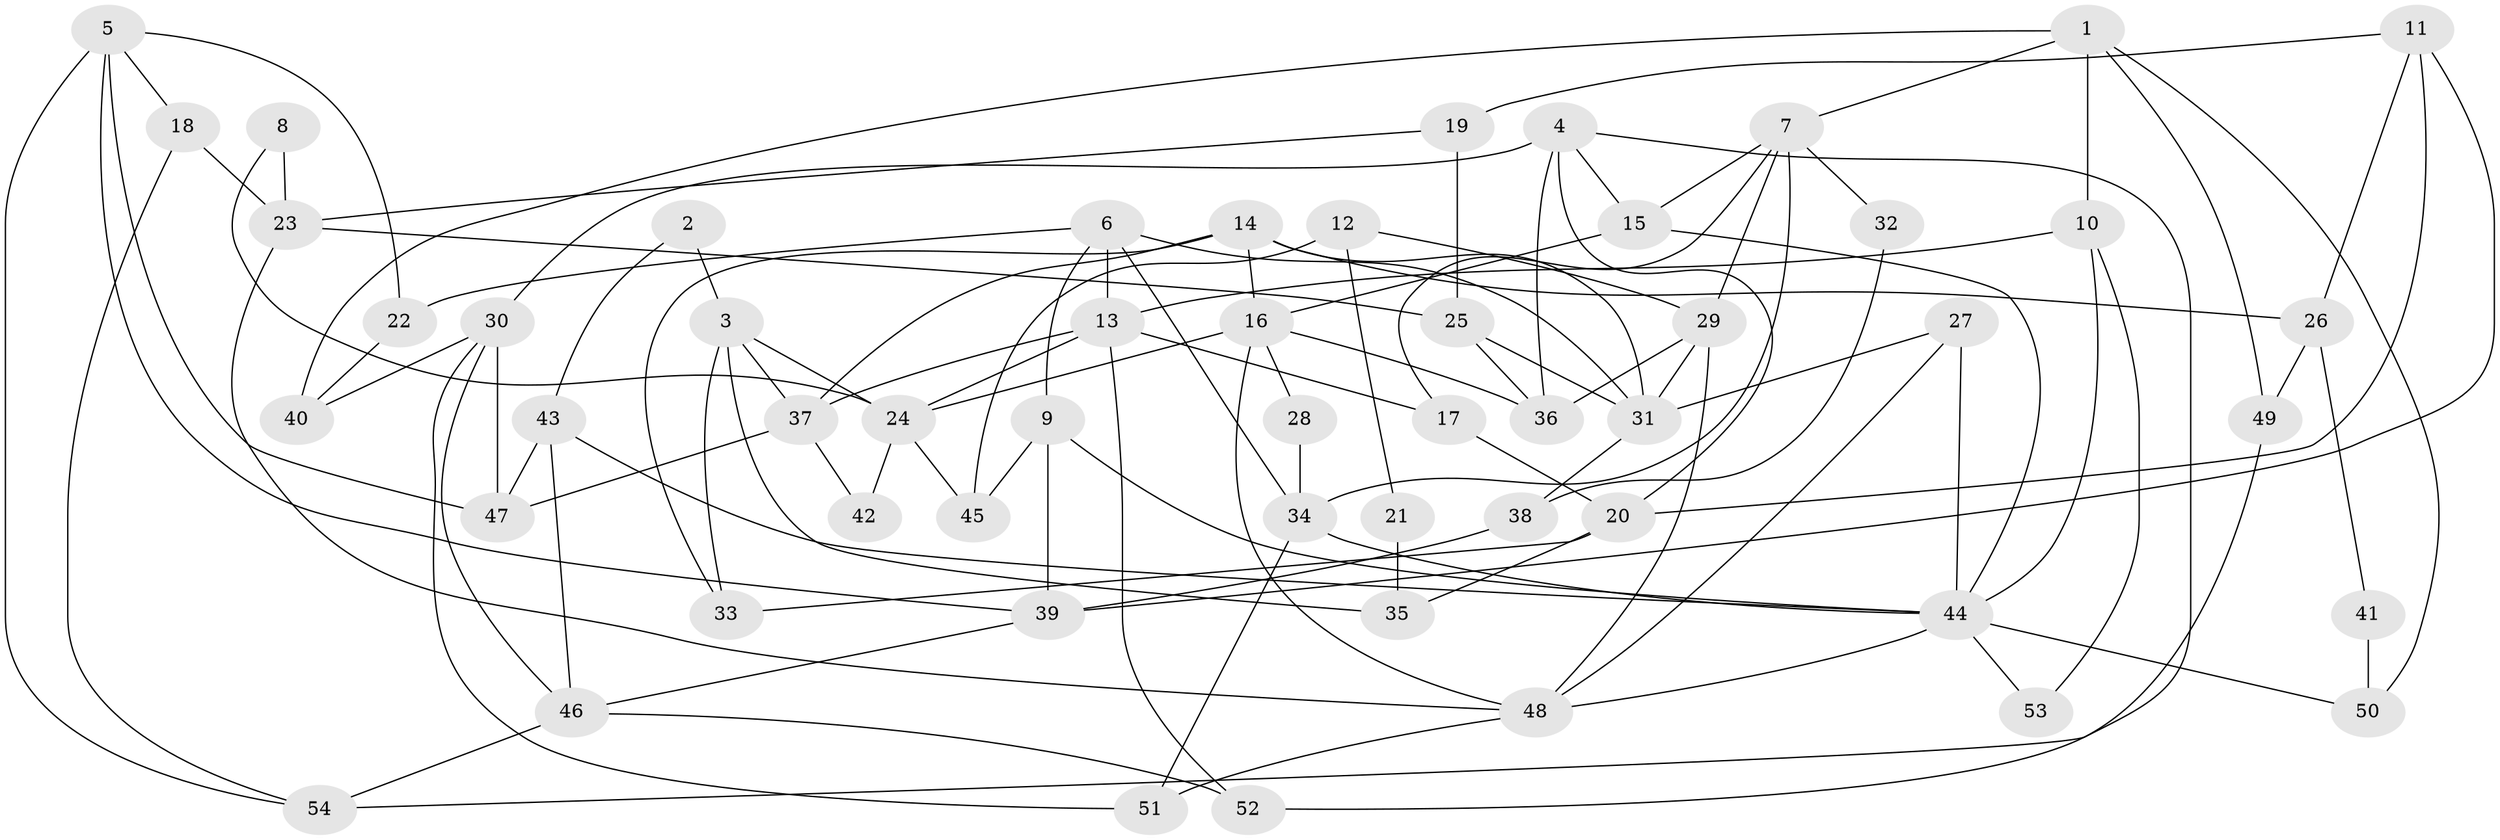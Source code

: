 // Generated by graph-tools (version 1.1) at 2025/11/02/27/25 16:11:17]
// undirected, 54 vertices, 108 edges
graph export_dot {
graph [start="1"]
  node [color=gray90,style=filled];
  1;
  2;
  3;
  4;
  5;
  6;
  7;
  8;
  9;
  10;
  11;
  12;
  13;
  14;
  15;
  16;
  17;
  18;
  19;
  20;
  21;
  22;
  23;
  24;
  25;
  26;
  27;
  28;
  29;
  30;
  31;
  32;
  33;
  34;
  35;
  36;
  37;
  38;
  39;
  40;
  41;
  42;
  43;
  44;
  45;
  46;
  47;
  48;
  49;
  50;
  51;
  52;
  53;
  54;
  1 -- 40;
  1 -- 7;
  1 -- 10;
  1 -- 49;
  1 -- 50;
  2 -- 43;
  2 -- 3;
  3 -- 37;
  3 -- 24;
  3 -- 33;
  3 -- 35;
  4 -- 15;
  4 -- 20;
  4 -- 30;
  4 -- 36;
  4 -- 52;
  5 -- 39;
  5 -- 18;
  5 -- 22;
  5 -- 47;
  5 -- 54;
  6 -- 13;
  6 -- 31;
  6 -- 9;
  6 -- 22;
  6 -- 34;
  7 -- 34;
  7 -- 29;
  7 -- 15;
  7 -- 17;
  7 -- 32;
  8 -- 24;
  8 -- 23;
  9 -- 44;
  9 -- 39;
  9 -- 45;
  10 -- 44;
  10 -- 13;
  10 -- 53;
  11 -- 19;
  11 -- 20;
  11 -- 26;
  11 -- 39;
  12 -- 45;
  12 -- 29;
  12 -- 21;
  13 -- 52;
  13 -- 17;
  13 -- 24;
  13 -- 37;
  14 -- 26;
  14 -- 16;
  14 -- 31;
  14 -- 33;
  14 -- 37;
  15 -- 44;
  15 -- 16;
  16 -- 48;
  16 -- 24;
  16 -- 28;
  16 -- 36;
  17 -- 20;
  18 -- 23;
  18 -- 54;
  19 -- 25;
  19 -- 23;
  20 -- 33;
  20 -- 35;
  21 -- 35;
  22 -- 40;
  23 -- 48;
  23 -- 25;
  24 -- 42;
  24 -- 45;
  25 -- 31;
  25 -- 36;
  26 -- 49;
  26 -- 41;
  27 -- 48;
  27 -- 44;
  27 -- 31;
  28 -- 34;
  29 -- 31;
  29 -- 36;
  29 -- 48;
  30 -- 47;
  30 -- 40;
  30 -- 46;
  30 -- 51;
  31 -- 38;
  32 -- 38;
  34 -- 51;
  34 -- 44;
  37 -- 42;
  37 -- 47;
  38 -- 39;
  39 -- 46;
  41 -- 50;
  43 -- 46;
  43 -- 47;
  43 -- 44;
  44 -- 48;
  44 -- 50;
  44 -- 53;
  46 -- 52;
  46 -- 54;
  48 -- 51;
  49 -- 54;
}
